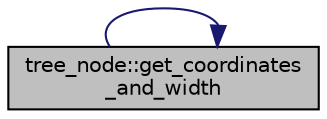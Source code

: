 digraph "tree_node::get_coordinates_and_width"
{
  edge [fontname="Helvetica",fontsize="10",labelfontname="Helvetica",labelfontsize="10"];
  node [fontname="Helvetica",fontsize="10",shape=record];
  rankdir="LR";
  Node178 [label="tree_node::get_coordinates\l_and_width",height=0.2,width=0.4,color="black", fillcolor="grey75", style="filled", fontcolor="black"];
  Node178 -> Node178 [color="midnightblue",fontsize="10",style="solid",fontname="Helvetica"];
}
